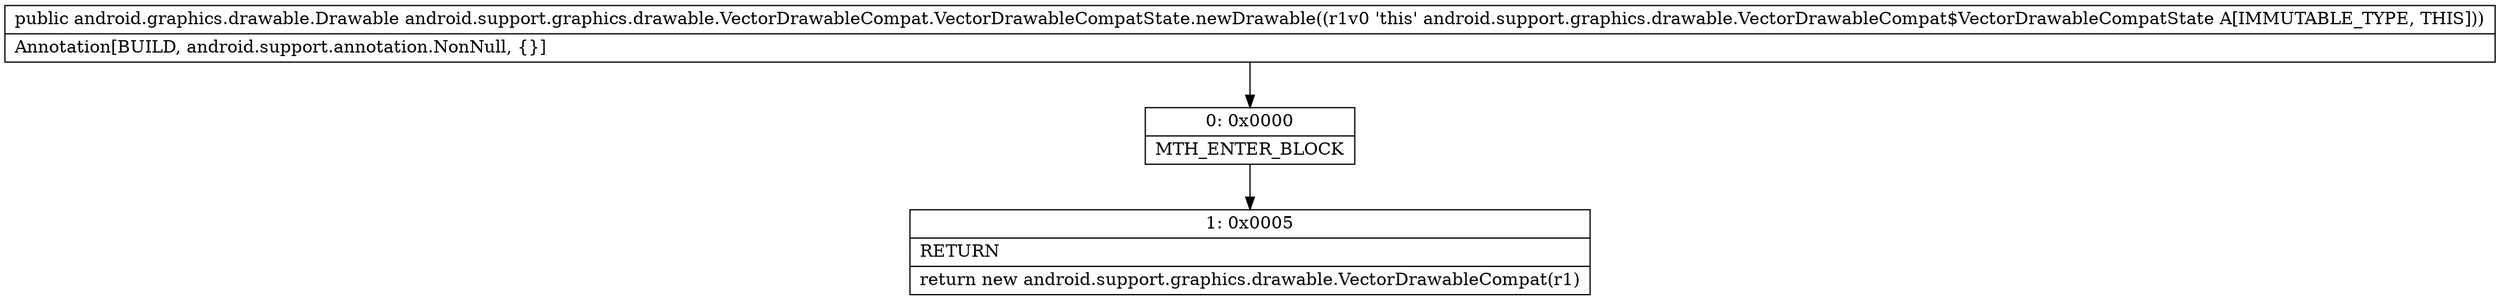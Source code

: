 digraph "CFG forandroid.support.graphics.drawable.VectorDrawableCompat.VectorDrawableCompatState.newDrawable()Landroid\/graphics\/drawable\/Drawable;" {
Node_0 [shape=record,label="{0\:\ 0x0000|MTH_ENTER_BLOCK\l}"];
Node_1 [shape=record,label="{1\:\ 0x0005|RETURN\l|return new android.support.graphics.drawable.VectorDrawableCompat(r1)\l}"];
MethodNode[shape=record,label="{public android.graphics.drawable.Drawable android.support.graphics.drawable.VectorDrawableCompat.VectorDrawableCompatState.newDrawable((r1v0 'this' android.support.graphics.drawable.VectorDrawableCompat$VectorDrawableCompatState A[IMMUTABLE_TYPE, THIS]))  | Annotation[BUILD, android.support.annotation.NonNull, \{\}]\l}"];
MethodNode -> Node_0;
Node_0 -> Node_1;
}

